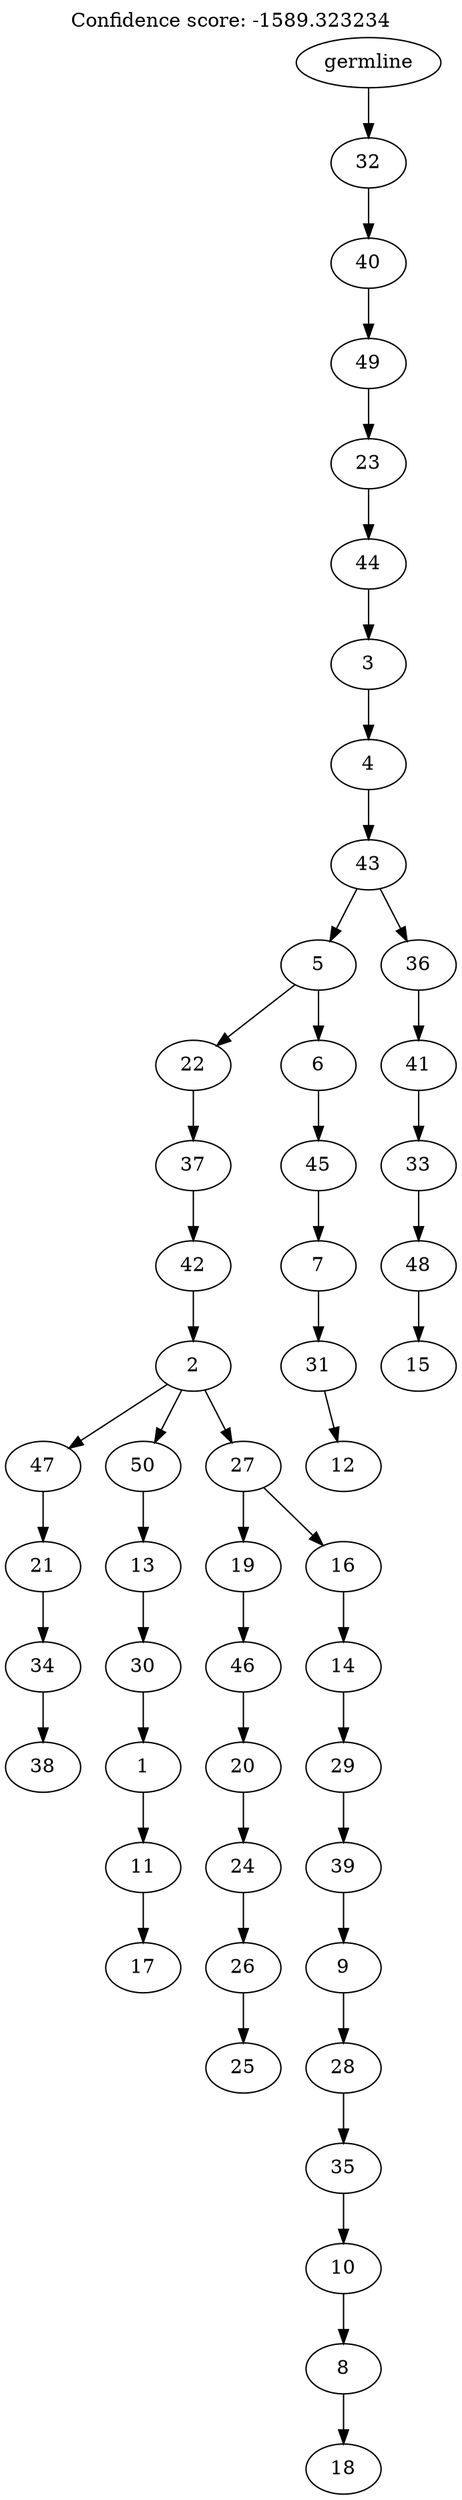 digraph g {
	"49" -> "50";
	"50" [label="38"];
	"48" -> "49";
	"49" [label="34"];
	"47" -> "48";
	"48" [label="21"];
	"45" -> "46";
	"46" [label="17"];
	"44" -> "45";
	"45" [label="11"];
	"43" -> "44";
	"44" [label="1"];
	"42" -> "43";
	"43" [label="30"];
	"41" -> "42";
	"42" [label="13"];
	"39" -> "40";
	"40" [label="25"];
	"38" -> "39";
	"39" [label="26"];
	"37" -> "38";
	"38" [label="24"];
	"36" -> "37";
	"37" [label="20"];
	"35" -> "36";
	"36" [label="46"];
	"33" -> "34";
	"34" [label="18"];
	"32" -> "33";
	"33" [label="8"];
	"31" -> "32";
	"32" [label="10"];
	"30" -> "31";
	"31" [label="35"];
	"29" -> "30";
	"30" [label="28"];
	"28" -> "29";
	"29" [label="9"];
	"27" -> "28";
	"28" [label="39"];
	"26" -> "27";
	"27" [label="29"];
	"25" -> "26";
	"26" [label="14"];
	"24" -> "25";
	"25" [label="16"];
	"24" -> "35";
	"35" [label="19"];
	"23" -> "24";
	"24" [label="27"];
	"23" -> "41";
	"41" [label="50"];
	"23" -> "47";
	"47" [label="47"];
	"22" -> "23";
	"23" [label="2"];
	"21" -> "22";
	"22" [label="42"];
	"20" -> "21";
	"21" [label="37"];
	"18" -> "19";
	"19" [label="12"];
	"17" -> "18";
	"18" [label="31"];
	"16" -> "17";
	"17" [label="7"];
	"15" -> "16";
	"16" [label="45"];
	"14" -> "15";
	"15" [label="6"];
	"14" -> "20";
	"20" [label="22"];
	"12" -> "13";
	"13" [label="15"];
	"11" -> "12";
	"12" [label="48"];
	"10" -> "11";
	"11" [label="33"];
	"9" -> "10";
	"10" [label="41"];
	"8" -> "9";
	"9" [label="36"];
	"8" -> "14";
	"14" [label="5"];
	"7" -> "8";
	"8" [label="43"];
	"6" -> "7";
	"7" [label="4"];
	"5" -> "6";
	"6" [label="3"];
	"4" -> "5";
	"5" [label="44"];
	"3" -> "4";
	"4" [label="23"];
	"2" -> "3";
	"3" [label="49"];
	"1" -> "2";
	"2" [label="40"];
	"0" -> "1";
	"1" [label="32"];
	"0" [label="germline"];
	labelloc="t";
	label="Confidence score: -1589.323234";
}
